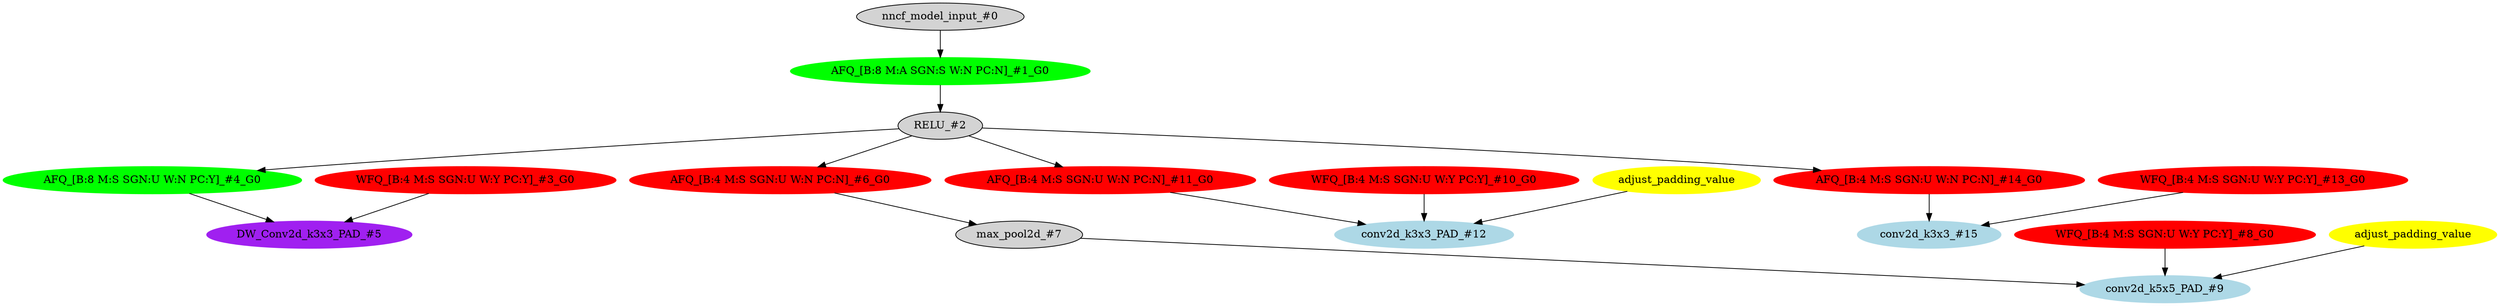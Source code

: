 strict digraph  {
"0 /nncf_model_input" [id=0, label="nncf_model_input_#0", scope="", style=filled, type=nncf_model_input];
"1 AsymmetricQuantizer/asymmetric_quantize" [color=green, id=1, label="AFQ_[B:8 M:A SGN:S W:N PC:N]_#1_G0", scope=AsymmetricQuantizer, style=filled, type=asymmetric_quantize];
"2 MultiBranchesModel/ReLU/RELU" [id=2, label="RELU_#2", scope="MultiBranchesModel/ReLU", style=filled, type=RELU];
"3 MultiBranchesModel/NNCFConv2d[conv_a]/ModuleDict[pre_ops]/UpdateWeight[0]/SymmetricQuantizer[op]/symmetric_quantize" [color=red, id=3, label="WFQ_[B:4 M:S SGN:U W:Y PC:Y]_#3_G0", scope="MultiBranchesModel/NNCFConv2d[conv_a]/ModuleDict[pre_ops]/UpdateWeight[0]/SymmetricQuantizer[op]", style=filled, type=symmetric_quantize];
"4 MultiBranchesModel/NNCFConv2d[conv_a]/SymmetricQuantizer/symmetric_quantize" [color=green, id=4, label="AFQ_[B:8 M:S SGN:U W:N PC:Y]_#4_G0", scope="MultiBranchesModel/NNCFConv2d[conv_a]/SymmetricQuantizer", style=filled, type=symmetric_quantize];
"5 MultiBranchesModel/NNCFConv2d[conv_a]/conv2d" [color=purple, id=5, label="DW_Conv2d_k3x3_PAD_#5", scope="MultiBranchesModel/NNCFConv2d[conv_a]", style=filled, type=conv2d];
"6 MultiBranchesModel/MaxPool2d[max_pool_b]/SymmetricQuantizer/symmetric_quantize" [color=red, id=6, label="AFQ_[B:4 M:S SGN:U W:N PC:N]_#6_G0", scope="MultiBranchesModel/MaxPool2d[max_pool_b]/SymmetricQuantizer", style=filled, type=symmetric_quantize];
"7 MultiBranchesModel/MaxPool2d[max_pool_b]/max_pool2d" [id=7, label="max_pool2d_#7", scope="MultiBranchesModel/MaxPool2d[max_pool_b]", style=filled, type=max_pool2d];
"8 MultiBranchesModel/NNCFConv2d[conv_b]/ModuleDict[pre_ops]/UpdateWeight[1]/SymmetricQuantizer[op]/symmetric_quantize" [color=red, id=8, label="WFQ_[B:4 M:S SGN:U W:Y PC:Y]_#8_G0", scope="MultiBranchesModel/NNCFConv2d[conv_b]/ModuleDict[pre_ops]/UpdateWeight[1]/SymmetricQuantizer[op]", style=filled, type=symmetric_quantize];
"9 MultiBranchesModel/NNCFConv2d[conv_b]/conv2d" [color=lightblue, id=9, label="conv2d_k5x5_PAD_#9", scope="MultiBranchesModel/NNCFConv2d[conv_b]", style=filled, type=conv2d];
"10 MultiBranchesModel/NNCFConv2d[conv_c]/ModuleDict[pre_ops]/UpdateWeight[1]/SymmetricQuantizer[op]/symmetric_quantize" [color=red, id=10, label="WFQ_[B:4 M:S SGN:U W:Y PC:Y]_#10_G0", scope="MultiBranchesModel/NNCFConv2d[conv_c]/ModuleDict[pre_ops]/UpdateWeight[1]/SymmetricQuantizer[op]", style=filled, type=symmetric_quantize];
"11 MultiBranchesModel/NNCFConv2d[conv_c]/SymmetricQuantizer/symmetric_quantize" [color=red, id=11, label="AFQ_[B:4 M:S SGN:U W:N PC:N]_#11_G0", scope="MultiBranchesModel/NNCFConv2d[conv_c]/SymmetricQuantizer", style=filled, type=symmetric_quantize];
"12 MultiBranchesModel/NNCFConv2d[conv_c]/conv2d" [color=lightblue, id=12, label="conv2d_k3x3_PAD_#12", scope="MultiBranchesModel/NNCFConv2d[conv_c]", style=filled, type=conv2d];
"13 MultiBranchesModel/NNCFConv2d[conv_d]/ModuleDict[pre_ops]/UpdateWeight[0]/SymmetricQuantizer[op]/symmetric_quantize" [color=red, id=13, label="WFQ_[B:4 M:S SGN:U W:Y PC:Y]_#13_G0", scope="MultiBranchesModel/NNCFConv2d[conv_d]/ModuleDict[pre_ops]/UpdateWeight[0]/SymmetricQuantizer[op]", style=filled, type=symmetric_quantize];
"14 MultiBranchesModel/NNCFConv2d[conv_d]/SymmetricQuantizer/symmetric_quantize" [color=red, id=14, label="AFQ_[B:4 M:S SGN:U W:N PC:N]_#14_G0", scope="MultiBranchesModel/NNCFConv2d[conv_d]/SymmetricQuantizer", style=filled, type=symmetric_quantize];
"15 MultiBranchesModel/NNCFConv2d[conv_d]/conv2d" [color=lightblue, id=15, label="conv2d_k3x3_#15", scope="MultiBranchesModel/NNCFConv2d[conv_d]", style=filled, type=conv2d];
"9 MultiBranchesModel/NNCFConv2d[conv_b]/conv2d_apad" [color=yellow, label=adjust_padding_value, style=filled, type=""];
"12 MultiBranchesModel/NNCFConv2d[conv_c]/conv2d_apad" [color=yellow, label=adjust_padding_value, style=filled, type=""];
"0 /nncf_model_input" -> "1 AsymmetricQuantizer/asymmetric_quantize";
"1 AsymmetricQuantizer/asymmetric_quantize" -> "2 MultiBranchesModel/ReLU/RELU";
"2 MultiBranchesModel/ReLU/RELU" -> "4 MultiBranchesModel/NNCFConv2d[conv_a]/SymmetricQuantizer/symmetric_quantize";
"2 MultiBranchesModel/ReLU/RELU" -> "6 MultiBranchesModel/MaxPool2d[max_pool_b]/SymmetricQuantizer/symmetric_quantize";
"2 MultiBranchesModel/ReLU/RELU" -> "11 MultiBranchesModel/NNCFConv2d[conv_c]/SymmetricQuantizer/symmetric_quantize";
"2 MultiBranchesModel/ReLU/RELU" -> "14 MultiBranchesModel/NNCFConv2d[conv_d]/SymmetricQuantizer/symmetric_quantize";
"3 MultiBranchesModel/NNCFConv2d[conv_a]/ModuleDict[pre_ops]/UpdateWeight[0]/SymmetricQuantizer[op]/symmetric_quantize" -> "5 MultiBranchesModel/NNCFConv2d[conv_a]/conv2d";
"4 MultiBranchesModel/NNCFConv2d[conv_a]/SymmetricQuantizer/symmetric_quantize" -> "5 MultiBranchesModel/NNCFConv2d[conv_a]/conv2d";
"6 MultiBranchesModel/MaxPool2d[max_pool_b]/SymmetricQuantizer/symmetric_quantize" -> "7 MultiBranchesModel/MaxPool2d[max_pool_b]/max_pool2d";
"7 MultiBranchesModel/MaxPool2d[max_pool_b]/max_pool2d" -> "9 MultiBranchesModel/NNCFConv2d[conv_b]/conv2d";
"8 MultiBranchesModel/NNCFConv2d[conv_b]/ModuleDict[pre_ops]/UpdateWeight[1]/SymmetricQuantizer[op]/symmetric_quantize" -> "9 MultiBranchesModel/NNCFConv2d[conv_b]/conv2d";
"10 MultiBranchesModel/NNCFConv2d[conv_c]/ModuleDict[pre_ops]/UpdateWeight[1]/SymmetricQuantizer[op]/symmetric_quantize" -> "12 MultiBranchesModel/NNCFConv2d[conv_c]/conv2d";
"11 MultiBranchesModel/NNCFConv2d[conv_c]/SymmetricQuantizer/symmetric_quantize" -> "12 MultiBranchesModel/NNCFConv2d[conv_c]/conv2d";
"13 MultiBranchesModel/NNCFConv2d[conv_d]/ModuleDict[pre_ops]/UpdateWeight[0]/SymmetricQuantizer[op]/symmetric_quantize" -> "15 MultiBranchesModel/NNCFConv2d[conv_d]/conv2d";
"14 MultiBranchesModel/NNCFConv2d[conv_d]/SymmetricQuantizer/symmetric_quantize" -> "15 MultiBranchesModel/NNCFConv2d[conv_d]/conv2d";
"9 MultiBranchesModel/NNCFConv2d[conv_b]/conv2d_apad" -> "9 MultiBranchesModel/NNCFConv2d[conv_b]/conv2d";
"12 MultiBranchesModel/NNCFConv2d[conv_c]/conv2d_apad" -> "12 MultiBranchesModel/NNCFConv2d[conv_c]/conv2d";
}
